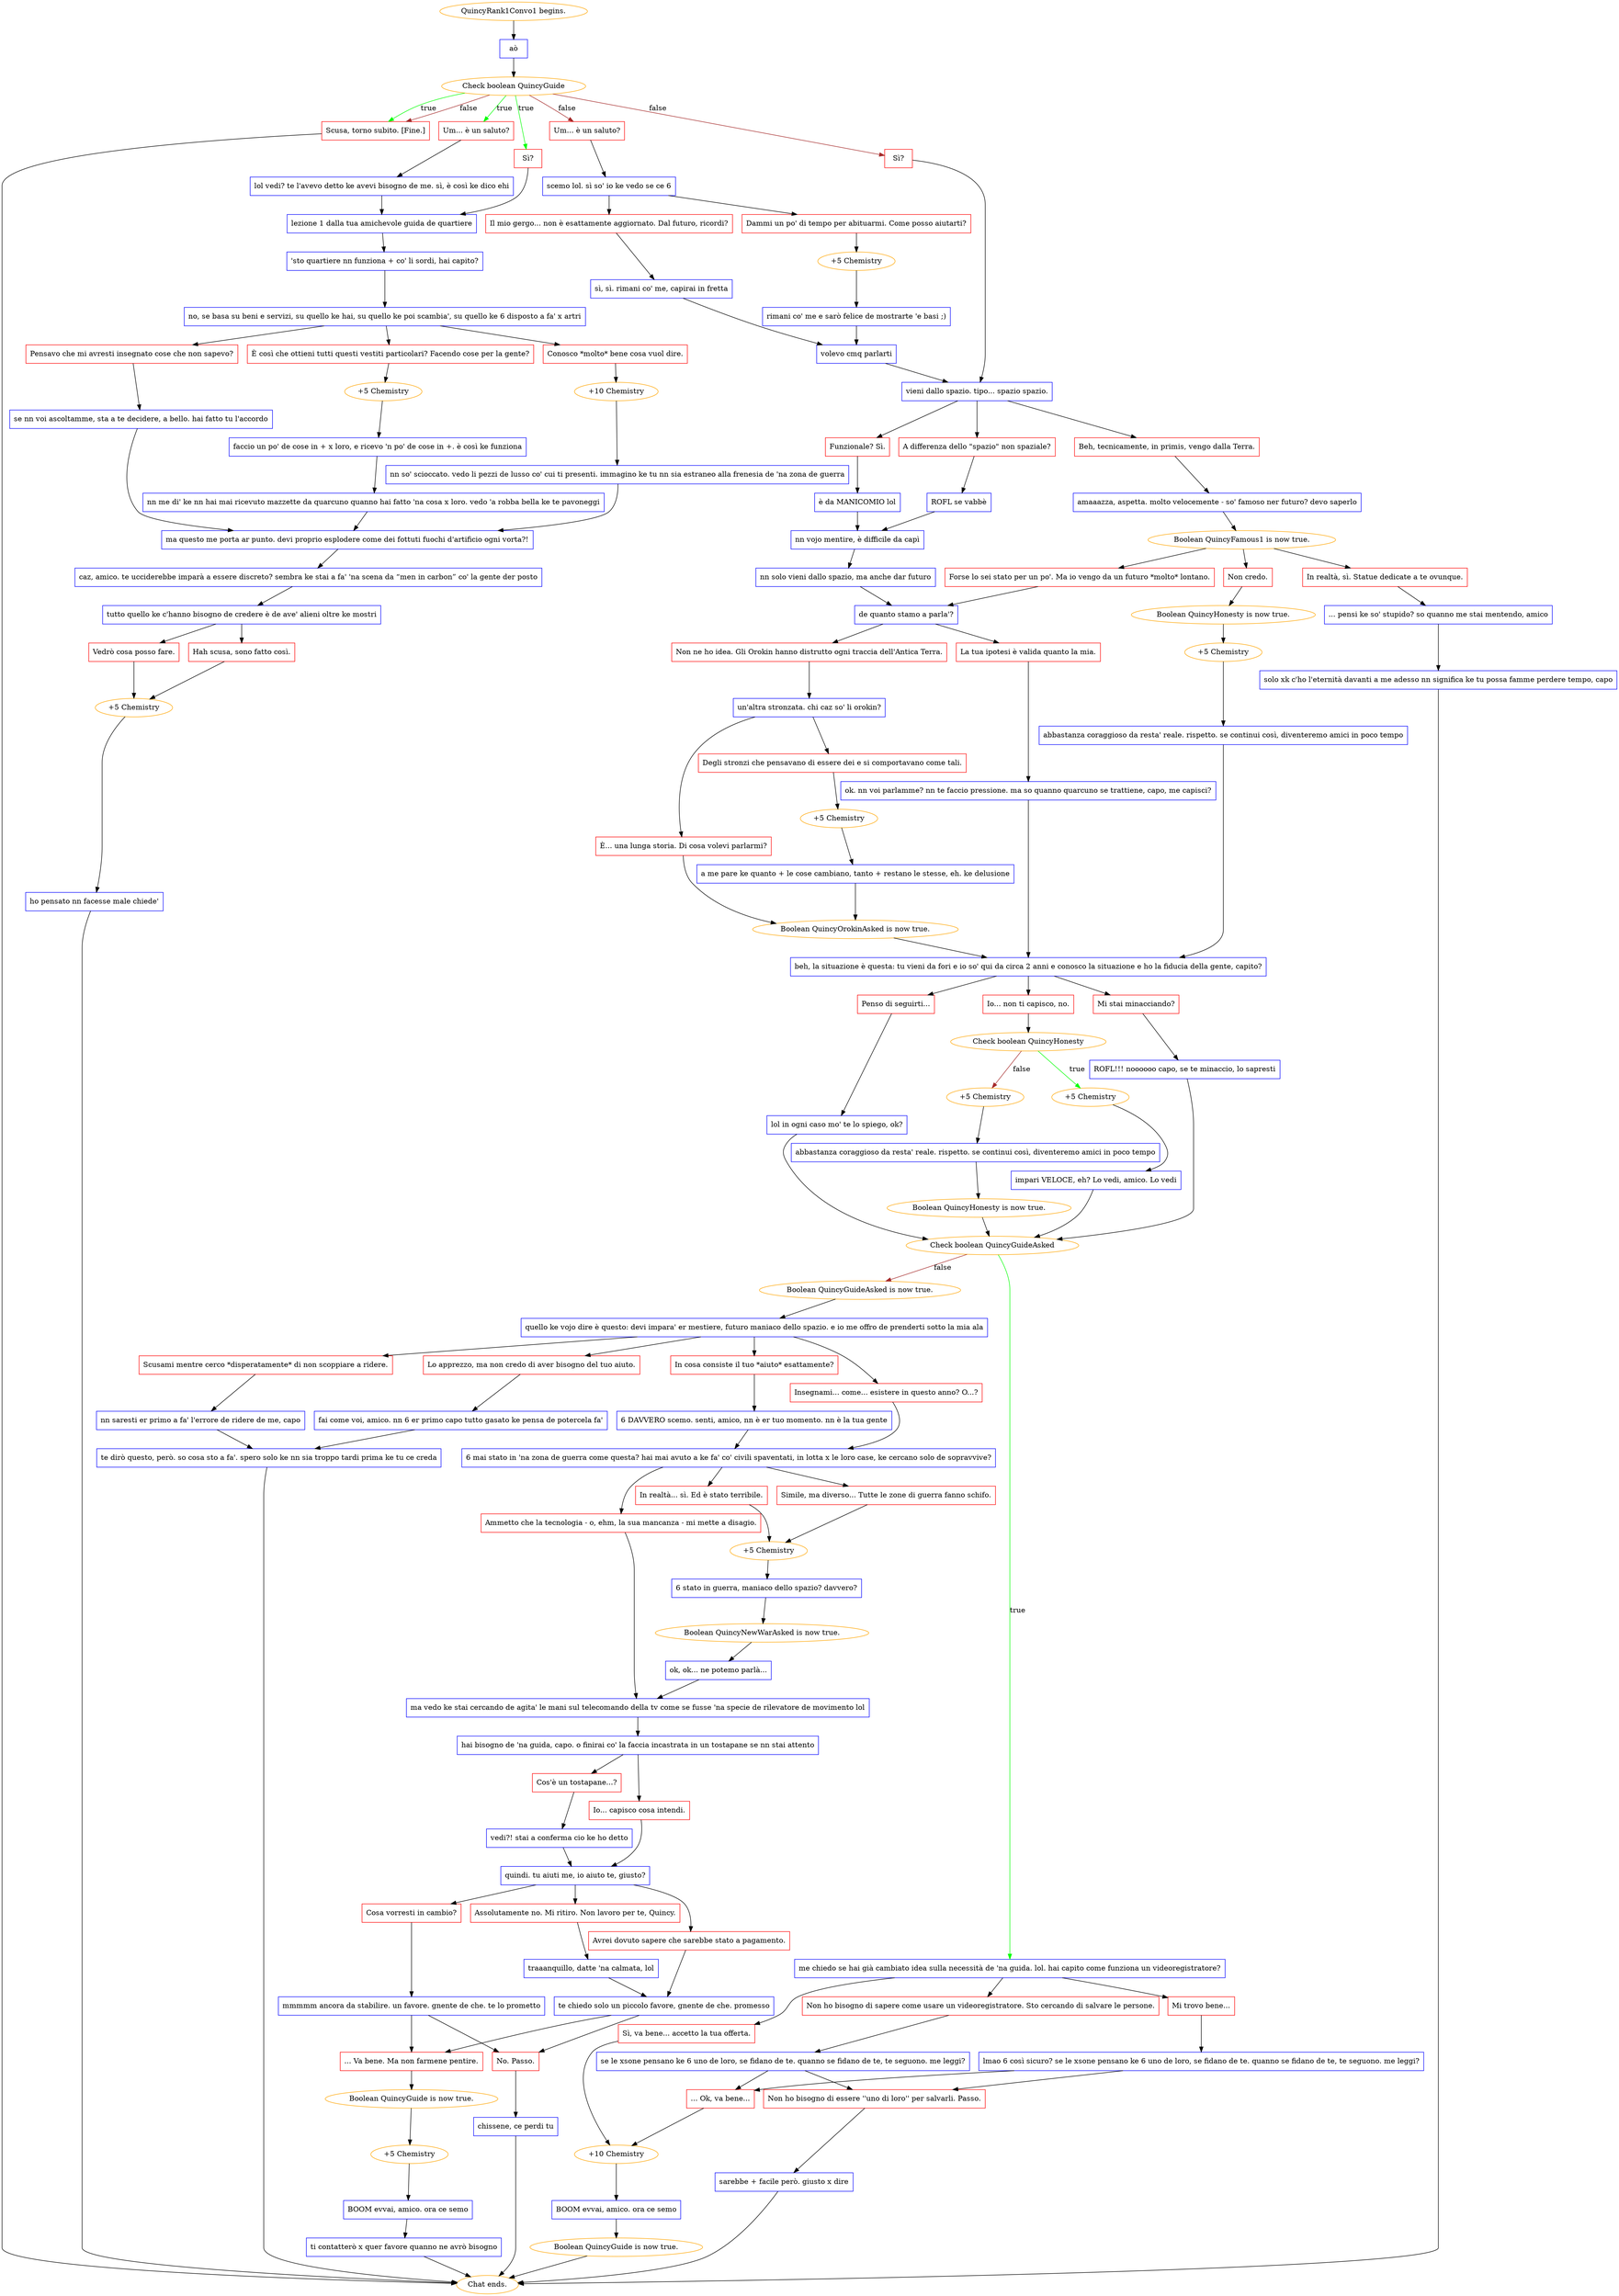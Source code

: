 digraph {
	"QuincyRank1Convo1 begins." [color=orange];
		"QuincyRank1Convo1 begins." -> j2518578101;
	j2518578101 [label="aò",shape=box,color=blue];
		j2518578101 -> j792879949;
	j792879949 [label="Check boolean QuincyGuide",color=orange];
		j792879949 -> j2617731698 [label=true,color=green];
		j792879949 -> j258156929 [label=true,color=green];
		j792879949 -> j501406764 [label=true,color=green];
		j792879949 -> j2617731698 [label=false,color=brown];
		j792879949 -> j1635823075 [label=false,color=brown];
		j792879949 -> j504716681 [label=false,color=brown];
	j2617731698 [label="Scusa, torno subito. [Fine.]",shape=box,color=red];
		j2617731698 -> "Chat ends.";
	j258156929 [label="Um... è un saluto?",shape=box,color=red];
		j258156929 -> j2019704585;
	j501406764 [label="Sì?",shape=box,color=red];
		j501406764 -> j2747751357;
	j1635823075 [label="Um... è un saluto?",shape=box,color=red];
		j1635823075 -> j1234850491;
	j504716681 [label="Sì?",shape=box,color=red];
		j504716681 -> j3719964711;
	"Chat ends." [color=orange];
	j2019704585 [label="lol vedi? te l'avevo detto ke avevi bisogno de me. sì, è così ke dico ehi",shape=box,color=blue];
		j2019704585 -> j2747751357;
	j2747751357 [label="lezione 1 dalla tua amichevole guida de quartiere",shape=box,color=blue];
		j2747751357 -> j4145355657;
	j1234850491 [label="scemo lol. sì so' io ke vedo se ce 6",shape=box,color=blue];
		j1234850491 -> j2022917033;
		j1234850491 -> j1812975046;
	j3719964711 [label="vieni dallo spazio. tipo... spazio spazio.",shape=box,color=blue];
		j3719964711 -> j2493821387;
		j3719964711 -> j1116152667;
		j3719964711 -> j1528076184;
	j4145355657 [label="'sto quartiere nn funziona + co' li sordi, hai capito?",shape=box,color=blue];
		j4145355657 -> j4115469098;
	j2022917033 [label="Il mio gergo... non è esattamente aggiornato. Dal futuro, ricordi?",shape=box,color=red];
		j2022917033 -> j2934748272;
	j1812975046 [label="Dammi un po' di tempo per abituarmi. Come posso aiutarti?",shape=box,color=red];
		j1812975046 -> j3164908765;
	j2493821387 [label="A differenza dello \"spazio\" non spaziale?",shape=box,color=red];
		j2493821387 -> j1332249296;
	j1116152667 [label="Funzionale? Sì.",shape=box,color=red];
		j1116152667 -> j2995915879;
	j1528076184 [label="Beh, tecnicamente, in primis, vengo dalla Terra.",shape=box,color=red];
		j1528076184 -> j2227376234;
	j4115469098 [label="no, se basa su beni e servizi, su quello ke hai, su quello ke poi scambia', su quello ke 6 disposto a fa' x artri",shape=box,color=blue];
		j4115469098 -> j3849671002;
		j4115469098 -> j3432898077;
		j4115469098 -> j2439036347;
	j2934748272 [label="sì, sì. rimani co' me, capirai in fretta",shape=box,color=blue];
		j2934748272 -> j1682786215;
	j3164908765 [label="+5 Chemistry",color=orange];
		j3164908765 -> j254556097;
	j1332249296 [label="ROFL se vabbè",shape=box,color=blue];
		j1332249296 -> j723640119;
	j2995915879 [label="è da MANICOMIO lol",shape=box,color=blue];
		j2995915879 -> j723640119;
	j2227376234 [label="amaaazza, aspetta. molto velocemente - so' famoso ner futuro? devo saperlo",shape=box,color=blue];
		j2227376234 -> j3349012187;
	j3849671002 [label="È così che ottieni tutti questi vestiti particolari? Facendo cose per la gente?",shape=box,color=red];
		j3849671002 -> j3068171756;
	j3432898077 [label="Conosco *molto* bene cosa vuol dire.",shape=box,color=red];
		j3432898077 -> j1953006256;
	j2439036347 [label="Pensavo che mi avresti insegnato cose che non sapevo?",shape=box,color=red];
		j2439036347 -> j3678895497;
	j1682786215 [label="volevo cmq parlarti",shape=box,color=blue];
		j1682786215 -> j3719964711;
	j254556097 [label="rimani co' me e sarò felice de mostrarte 'e basi ;)",shape=box,color=blue];
		j254556097 -> j1682786215;
	j723640119 [label="nn vojo mentire, è difficile da capì",shape=box,color=blue];
		j723640119 -> j3965189302;
	j3349012187 [label="Boolean QuincyFamous1 is now true.",color=orange];
		j3349012187 -> j496756732;
		j3349012187 -> j3228100888;
		j3349012187 -> j929204337;
	j3068171756 [label="+5 Chemistry",color=orange];
		j3068171756 -> j334205146;
	j1953006256 [label="+10 Chemistry",color=orange];
		j1953006256 -> j567023857;
	j3678895497 [label="se nn voi ascoltamme, sta a te decidere, a bello. hai fatto tu l'accordo",shape=box,color=blue];
		j3678895497 -> j493550866;
	j3965189302 [label="nn solo vieni dallo spazio, ma anche dar futuro",shape=box,color=blue];
		j3965189302 -> j352798276;
	j496756732 [label="In realtà, sì. Statue dedicate a te ovunque.",shape=box,color=red];
		j496756732 -> j3323051786;
	j3228100888 [label="Non credo.",shape=box,color=red];
		j3228100888 -> j3155913945;
	j929204337 [label="Forse lo sei stato per un po'. Ma io vengo da un futuro *molto* lontano.",shape=box,color=red];
		j929204337 -> j352798276;
	j334205146 [label="faccio un po' de cose in + x loro, e ricevo 'n po' de cose in +. è così ke funziona",shape=box,color=blue];
		j334205146 -> j1421557547;
	j567023857 [label="nn so' scioccato. vedo li pezzi de lusso co' cui ti presenti. immagino ke tu nn sia estraneo alla frenesia de 'na zona de guerra",shape=box,color=blue];
		j567023857 -> j493550866;
	j493550866 [label="ma questo me porta ar punto. devi proprio esplodere come dei fottuti fuochi d'artificio ogni vorta?!",shape=box,color=blue];
		j493550866 -> j4154681565;
	j352798276 [label="de quanto stamo a parla'?",shape=box,color=blue];
		j352798276 -> j228549911;
		j352798276 -> j953201594;
	j3323051786 [label="... pensi ke so' stupido? so quanno me stai mentendo, amico",shape=box,color=blue];
		j3323051786 -> j3276408848;
	j3155913945 [label="Boolean QuincyHonesty is now true.",color=orange];
		j3155913945 -> j2067514467;
	j1421557547 [label="nn me di' ke nn hai mai ricevuto mazzette da quarcuno quanno hai fatto 'na cosa x loro. vedo 'a robba bella ke te pavoneggi",shape=box,color=blue];
		j1421557547 -> j493550866;
	j4154681565 [label="caz, amico. te ucciderebbe imparà a essere discreto? sembra ke stai a fa' 'na scena da “men in carbon” co' la gente der posto",shape=box,color=blue];
		j4154681565 -> j3206525808;
	j228549911 [label="La tua ipotesi è valida quanto la mia.",shape=box,color=red];
		j228549911 -> j3874944457;
	j953201594 [label="Non ne ho idea. Gli Orokin hanno distrutto ogni traccia dell'Antica Terra.",shape=box,color=red];
		j953201594 -> j1585072315;
	j3276408848 [label="solo xk c'ho l'eternità davanti a me adesso nn significa ke tu possa famme perdere tempo, capo",shape=box,color=blue];
		j3276408848 -> "Chat ends.";
	j2067514467 [label="+5 Chemistry",color=orange];
		j2067514467 -> j1493986948;
	j3206525808 [label="tutto quello ke c'hanno bisogno de credere è de ave' alieni oltre ke mostri",shape=box,color=blue];
		j3206525808 -> j1261218467;
		j3206525808 -> j229110106;
	j3874944457 [label="ok. nn voi parlamme? nn te faccio pressione. ma so quanno quarcuno se trattiene, capo, me capisci?",shape=box,color=blue];
		j3874944457 -> j3844562305;
	j1585072315 [label="un'altra stronzata. chi caz so' li orokin?",shape=box,color=blue];
		j1585072315 -> j13766959;
		j1585072315 -> j620201651;
	j1493986948 [label="abbastanza coraggioso da resta' reale. rispetto. se continui così, diventeremo amici in poco tempo",shape=box,color=blue];
		j1493986948 -> j3844562305;
	j1261218467 [label="Vedrò cosa posso fare.",shape=box,color=red];
		j1261218467 -> j2025343393;
	j229110106 [label="Hah scusa, sono fatto così.",shape=box,color=red];
		j229110106 -> j2025343393;
	j3844562305 [label="beh, la situazione è questa: tu vieni da fori e io so' qui da circa 2 anni e conosco la situazione e ho la fiducia della gente, capito?",shape=box,color=blue];
		j3844562305 -> j3504565655;
		j3844562305 -> j3700650577;
		j3844562305 -> j1737499913;
	j13766959 [label="È... una lunga storia. Di cosa volevi parlarmi?",shape=box,color=red];
		j13766959 -> j2405325299;
	j620201651 [label="Degli stronzi che pensavano di essere dei e si comportavano come tali.",shape=box,color=red];
		j620201651 -> j3544676949;
	j2025343393 [label="+5 Chemistry",color=orange];
		j2025343393 -> j716506376;
	j3504565655 [label="Io... non ti capisco, no.",shape=box,color=red];
		j3504565655 -> j3337574288;
	j3700650577 [label="Mi stai minacciando?",shape=box,color=red];
		j3700650577 -> j1125783524;
	j1737499913 [label="Penso di seguirti...",shape=box,color=red];
		j1737499913 -> j2436696874;
	j2405325299 [label="Boolean QuincyOrokinAsked is now true.",color=orange];
		j2405325299 -> j3844562305;
	j3544676949 [label="+5 Chemistry",color=orange];
		j3544676949 -> j2951403510;
	j716506376 [label="ho pensato nn facesse male chiede'",shape=box,color=blue];
		j716506376 -> "Chat ends.";
	j3337574288 [label="Check boolean QuincyHonesty",color=orange];
		j3337574288 -> j158660025 [label=true,color=green];
		j3337574288 -> j1609116567 [label=false,color=brown];
	j1125783524 [label="ROFL!!! noooooo capo, se te minaccio, lo sapresti",shape=box,color=blue];
		j1125783524 -> j3086655143;
	j2436696874 [label="lol in ogni caso mo' te lo spiego, ok?",shape=box,color=blue];
		j2436696874 -> j3086655143;
	j2951403510 [label="a me pare ke quanto + le cose cambiano, tanto + restano le stesse, eh. ke delusione",shape=box,color=blue];
		j2951403510 -> j2405325299;
	j158660025 [label="+5 Chemistry",color=orange];
		j158660025 -> j1180692493;
	j1609116567 [label="+5 Chemistry",color=orange];
		j1609116567 -> j1205428873;
	j3086655143 [label="Check boolean QuincyGuideAsked",color=orange];
		j3086655143 -> j3371640043 [label=true,color=green];
		j3086655143 -> j3320307560 [label=false,color=brown];
	j1180692493 [label="impari VELOCE, eh? Lo vedi, amico. Lo vedi",shape=box,color=blue];
		j1180692493 -> j3086655143;
	j1205428873 [label="abbastanza coraggioso da resta' reale. rispetto. se continui così, diventeremo amici in poco tempo",shape=box,color=blue];
		j1205428873 -> j1291527118;
	j3371640043 [label="me chiedo se hai già cambiato idea sulla necessità de 'na guida. lol. hai capito come funziona un videoregistratore?",shape=box,color=blue];
		j3371640043 -> j538991291;
		j3371640043 -> j3908751207;
		j3371640043 -> j1202010315;
	j3320307560 [label="Boolean QuincyGuideAsked is now true.",color=orange];
		j3320307560 -> j4035434688;
	j1291527118 [label="Boolean QuincyHonesty is now true.",color=orange];
		j1291527118 -> j3086655143;
	j538991291 [label="Sì, va bene... accetto la tua offerta.",shape=box,color=red];
		j538991291 -> j689720965;
	j3908751207 [label="Mi trovo bene...",shape=box,color=red];
		j3908751207 -> j3097613616;
	j1202010315 [label="Non ho bisogno di sapere come usare un videoregistratore. Sto cercando di salvare le persone.",shape=box,color=red];
		j1202010315 -> j1822086593;
	j4035434688 [label="quello ke vojo dire è questo: devi impara' er mestiere, futuro maniaco dello spazio. e io me offro de prenderti sotto la mia ala",shape=box,color=blue];
		j4035434688 -> j3993629656;
		j4035434688 -> j3982989817;
		j4035434688 -> j3339393256;
		j4035434688 -> j608530280;
	j689720965 [label="+10 Chemistry",color=orange];
		j689720965 -> j2971574934;
	j3097613616 [label="lmao 6 così sicuro? se le xsone pensano ke 6 uno de loro, se fidano de te. quanno se fidano de te, te seguono. me leggi?",shape=box,color=blue];
		j3097613616 -> j907477936;
		j3097613616 -> j2235516401;
	j1822086593 [label="se le xsone pensano ke 6 uno de loro, se fidano de te. quanno se fidano de te, te seguono. me leggi?",shape=box,color=blue];
		j1822086593 -> j907477936;
		j1822086593 -> j2235516401;
	j3993629656 [label="Insegnami... come... esistere in questo anno? O...?",shape=box,color=red];
		j3993629656 -> j2786883054;
	j3982989817 [label="In cosa consiste il tuo *aiuto* esattamente?",shape=box,color=red];
		j3982989817 -> j3066173370;
	j3339393256 [label="Scusami mentre cerco *disperatamente* di non scoppiare a ridere.",shape=box,color=red];
		j3339393256 -> j569998417;
	j608530280 [label="Lo apprezzo, ma non credo di aver bisogno del tuo aiuto.",shape=box,color=red];
		j608530280 -> j4085607506;
	j2971574934 [label="BOOM evvai, amico. ora ce semo",shape=box,color=blue];
		j2971574934 -> j810565081;
	j907477936 [label="... Ok, va bene...",shape=box,color=red];
		j907477936 -> j689720965;
	j2235516401 [label="Non ho bisogno di essere ''uno di loro'' per salvarli. Passo.",shape=box,color=red];
		j2235516401 -> j2832368890;
	j2786883054 [label="6 mai stato in 'na zona de guerra come questa? hai mai avuto a ke fa' co' civili spaventati, in lotta x le loro case, ke cercano solo de sopravvive?",shape=box,color=blue];
		j2786883054 -> j4036917912;
		j2786883054 -> j4037012595;
		j2786883054 -> j3784844007;
	j3066173370 [label="6 DAVVERO scemo. senti, amico, nn è er tuo momento. nn è la tua gente",shape=box,color=blue];
		j3066173370 -> j2786883054;
	j569998417 [label="nn saresti er primo a fa' l'errore de ridere de me, capo",shape=box,color=blue];
		j569998417 -> j528744191;
	j4085607506 [label="fai come voi, amico. nn 6 er primo capo tutto gasato ke pensa de potercela fa'",shape=box,color=blue];
		j4085607506 -> j528744191;
	j810565081 [label="Boolean QuincyGuide is now true.",color=orange];
		j810565081 -> "Chat ends.";
	j2832368890 [label="sarebbe + facile però. giusto x dire",shape=box,color=blue];
		j2832368890 -> "Chat ends.";
	j4036917912 [label="Ammetto che la tecnologia - o, ehm, la sua mancanza - mi mette a disagio.",shape=box,color=red];
		j4036917912 -> j3405709667;
	j4037012595 [label="Simile, ma diverso... Tutte le zone di guerra fanno schifo.",shape=box,color=red];
		j4037012595 -> j3205852031;
	j3784844007 [label="In realtà... sì. Ed è stato terribile.",shape=box,color=red];
		j3784844007 -> j3205852031;
	j528744191 [label="te dirò questo, però. so cosa sto a fa'. spero solo ke nn sia troppo tardi prima ke tu ce creda",shape=box,color=blue];
		j528744191 -> "Chat ends.";
	j3405709667 [label="ma vedo ke stai cercando de agita' le mani sul telecomando della tv come se fusse 'na specie de rilevatore de movimento lol",shape=box,color=blue];
		j3405709667 -> j2699719782;
	j3205852031 [label="+5 Chemistry",color=orange];
		j3205852031 -> j4229560609;
	j2699719782 [label="hai bisogno de 'na guida, capo. o finirai co' la faccia incastrata in un tostapane se nn stai attento",shape=box,color=blue];
		j2699719782 -> j660364322;
		j2699719782 -> j1978264527;
	j4229560609 [label="6 stato in guerra, maniaco dello spazio? davvero?",shape=box,color=blue];
		j4229560609 -> j232077814;
	j660364322 [label="Cos'è un tostapane...?",shape=box,color=red];
		j660364322 -> j1036326254;
	j1978264527 [label="Io... capisco cosa intendi.",shape=box,color=red];
		j1978264527 -> j1022512789;
	j232077814 [label="Boolean QuincyNewWarAsked is now true.",color=orange];
		j232077814 -> j1142312870;
	j1036326254 [label="vedi?! stai a conferma cio ke ho detto",shape=box,color=blue];
		j1036326254 -> j1022512789;
	j1022512789 [label="quindi. tu aiuti me, io aiuto te, giusto?",shape=box,color=blue];
		j1022512789 -> j1901891791;
		j1022512789 -> j1158449086;
		j1022512789 -> j503179365;
	j1142312870 [label="ok, ok... ne potemo parlà...",shape=box,color=blue];
		j1142312870 -> j3405709667;
	j1901891791 [label="Cosa vorresti in cambio?",shape=box,color=red];
		j1901891791 -> j2373857636;
	j1158449086 [label="Avrei dovuto sapere che sarebbe stato a pagamento.",shape=box,color=red];
		j1158449086 -> j2426282169;
	j503179365 [label="Assolutamente no. Mi ritiro. Non lavoro per te, Quincy.",shape=box,color=red];
		j503179365 -> j1411947798;
	j2373857636 [label="mmmmm ancora da stabilire. un favore. gnente de che. te lo prometto",shape=box,color=blue];
		j2373857636 -> j1260441318;
		j2373857636 -> j151480602;
	j2426282169 [label="te chiedo solo un piccolo favore, gnente de che. promesso",shape=box,color=blue];
		j2426282169 -> j1260441318;
		j2426282169 -> j151480602;
	j1411947798 [label="traaanquillo, datte 'na calmata, lol",shape=box,color=blue];
		j1411947798 -> j2426282169;
	j1260441318 [label="... Va bene. Ma non farmene pentire.",shape=box,color=red];
		j1260441318 -> j1362945184;
	j151480602 [label="No. Passo.",shape=box,color=red];
		j151480602 -> j1746207327;
	j1362945184 [label="Boolean QuincyGuide is now true.",color=orange];
		j1362945184 -> j2650013172;
	j1746207327 [label="chissene, ce perdi tu",shape=box,color=blue];
		j1746207327 -> "Chat ends.";
	j2650013172 [label="+5 Chemistry",color=orange];
		j2650013172 -> j3663249338;
	j3663249338 [label="BOOM evvai, amico. ora ce semo",shape=box,color=blue];
		j3663249338 -> j3298442300;
	j3298442300 [label="ti contatterò x quer favore quanno ne avrò bisogno",shape=box,color=blue];
		j3298442300 -> "Chat ends.";
}